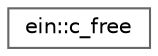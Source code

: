 digraph "Graphical Class Hierarchy"
{
 // LATEX_PDF_SIZE
  bgcolor="transparent";
  edge [fontname=Helvetica,fontsize=10,labelfontname=Helvetica,labelfontsize=10];
  node [fontname=Helvetica,fontsize=10,shape=box,height=0.2,width=0.4];
  rankdir="LR";
  Node0 [id="Node000000",label="ein::c_free",height=0.2,width=0.4,color="grey40", fillcolor="white", style="filled",URL="$d7/ded/group__memory.html#d1/d85/structein_1_1c__free",tooltip="std::unique_ptr Deleter that calls free()"];
}
